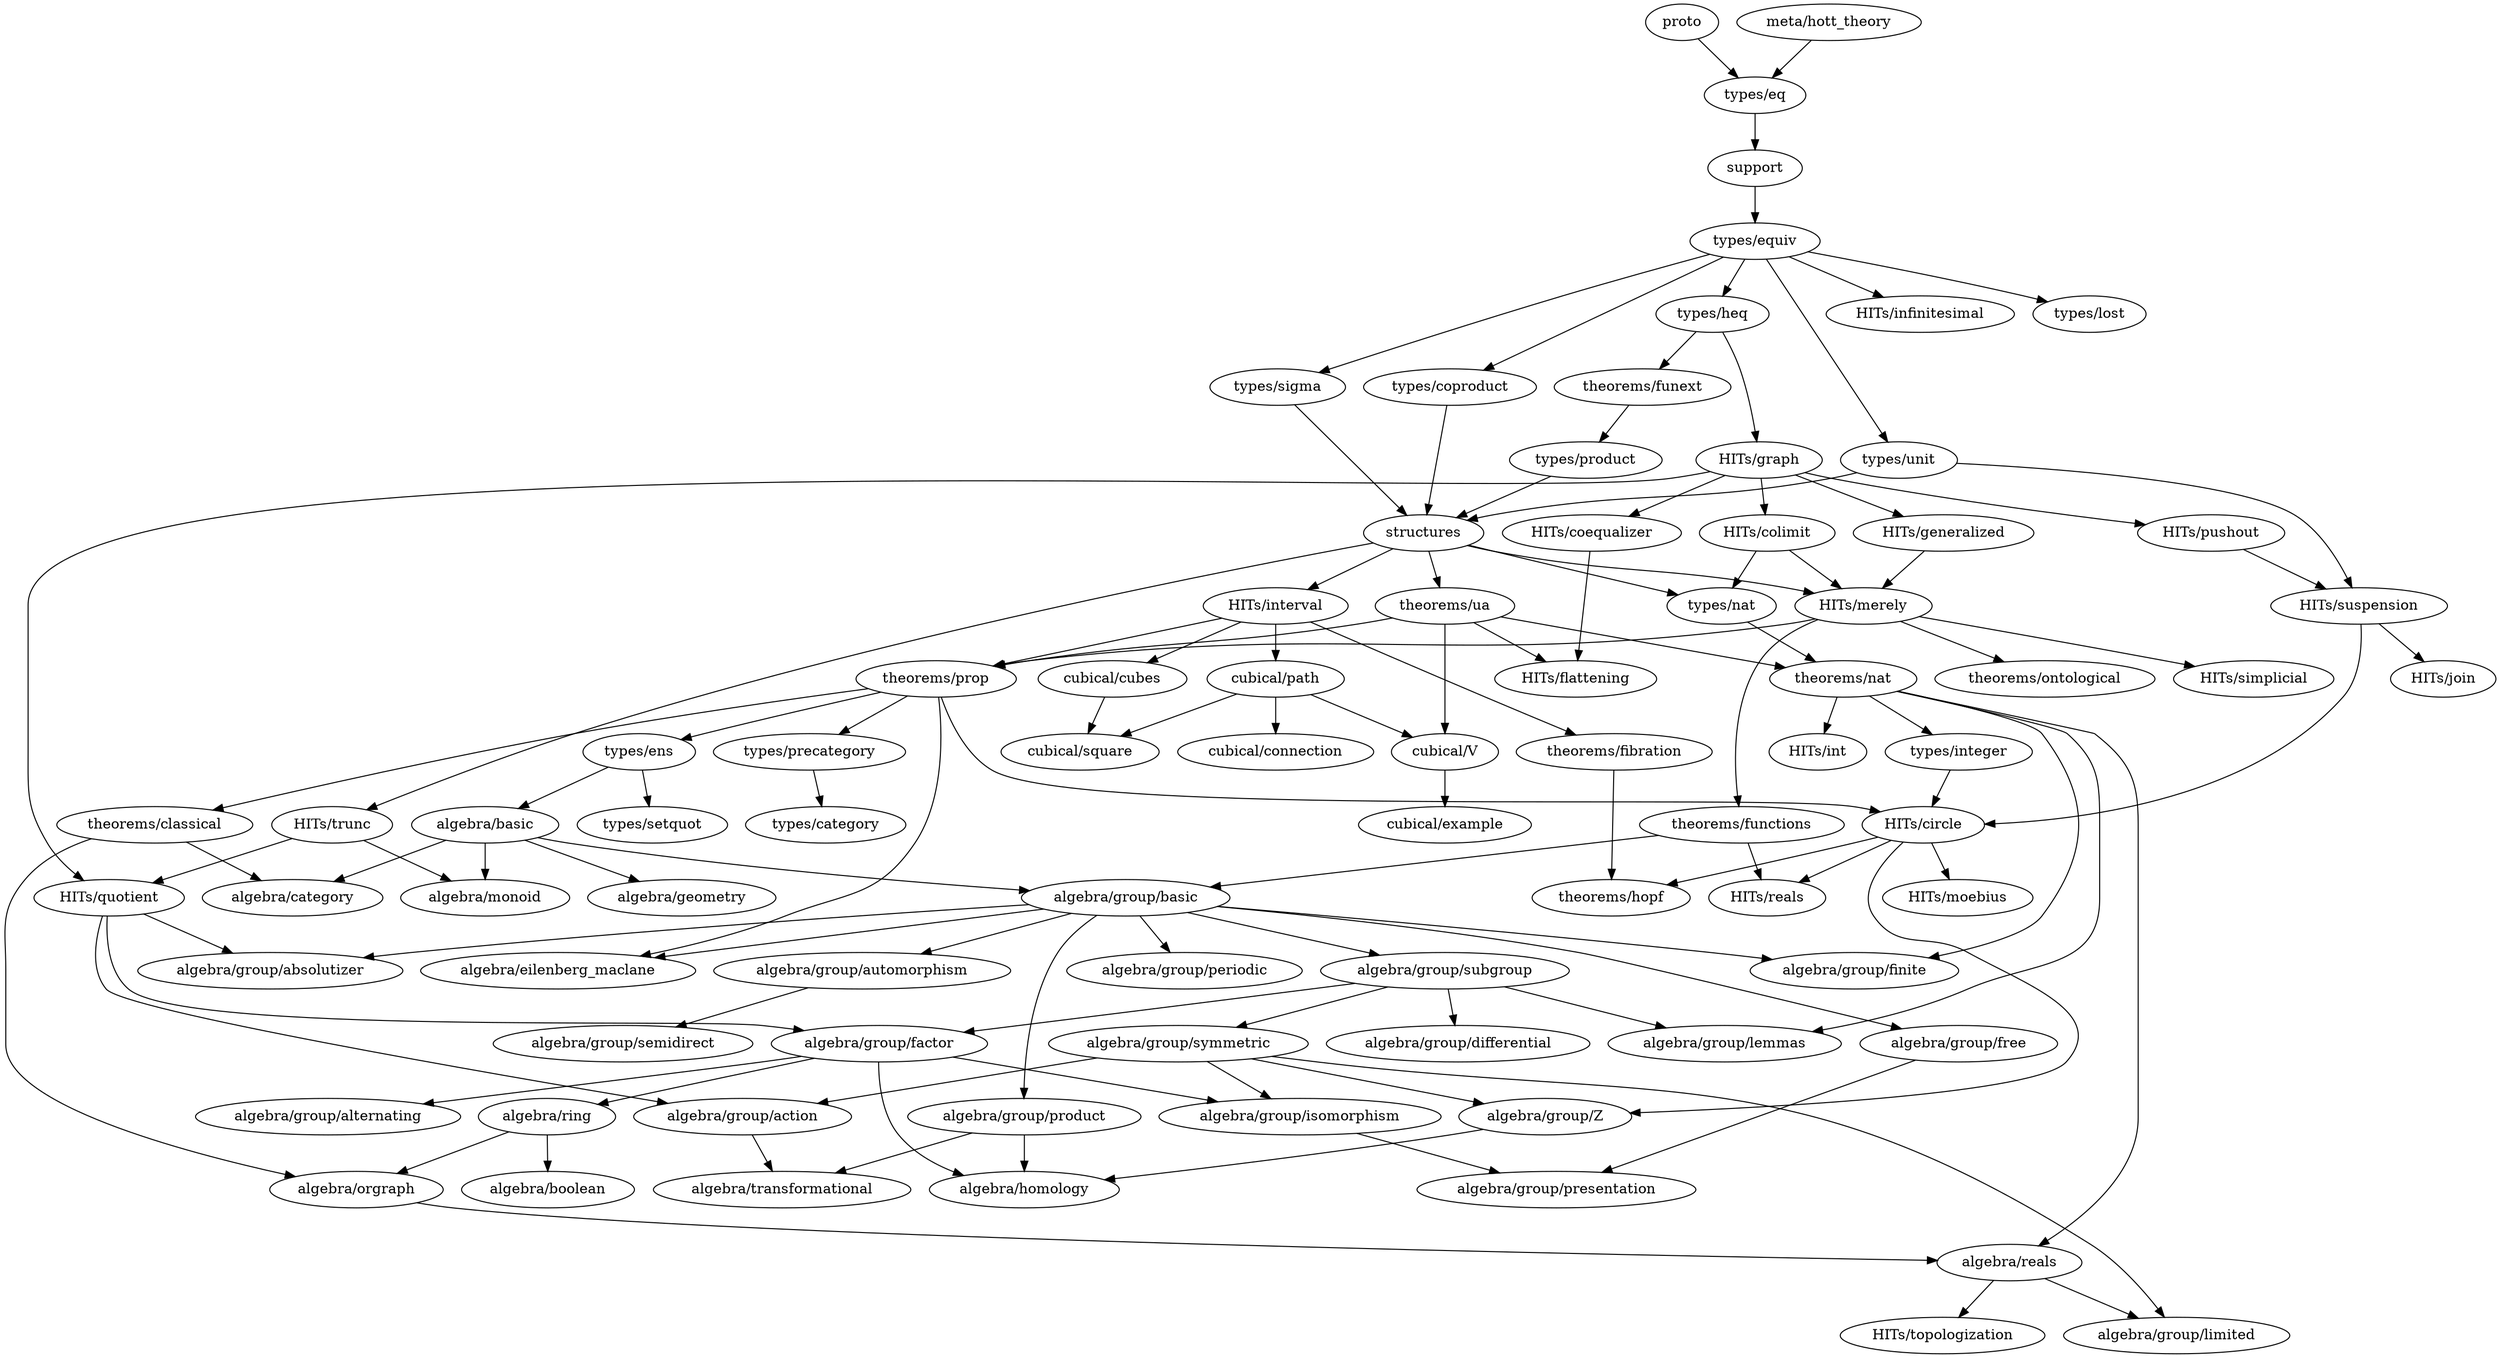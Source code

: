 digraph dependency_map {
  proto -> "types/eq"
  "meta/hott_theory" -> "types/eq"
  support -> "types/equiv"
  structures -> {
    "HITs/interval",
    "HITs/merely",
    "HITs/trunc",
    "types/nat",
    "theorems/ua"
  }

  subgraph algebra {
    "algebra/basic" -> {
      "algebra/category",
      "algebra/monoid",
      "algebra/geometry",
      "algebra/group/basic"
    }
    "algebra/boolean"
    "algebra/category"
    "algebra/eilenberg_maclane"
    "algebra/geometry"
    "algebra/homology"
    "algebra/monoid"
    "algebra/orgraph" -> { "algebra/reals" }
    "algebra/reals" -> { "algebra/group/limited", "HITs/topologization" }
    "algebra/ring" -> { "algebra/boolean", "algebra/orgraph" }
    "algebra/transformational"

  }

  subgraph "algebra/group" {
    "algebra/group/absolutizer"
    "algebra/group/action" -> "algebra/transformational"
    "algebra/group/alternating"
    "algebra/group/automorphism" -> "algebra/group/semidirect"
    "algebra/group/basic" -> {
      "algebra/eilenberg_maclane",
      "algebra/group/finite",
      "algebra/group/absolutizer",
      "algebra/group/automorphism",
      "algebra/group/free",
      "algebra/group/periodic",
      "algebra/group/product",
      "algebra/group/subgroup"
    }
    "algebra/group/differential"
    "algebra/group/factor" -> {
      "algebra/homology",
      "algebra/ring",
      "algebra/group/alternating",
      "algebra/group/isomorphism"
    }
    "algebra/group/finite"
    "algebra/group/free" -> "algebra/group/presentation"
    "algebra/group/isomorphism" -> "algebra/group/presentation"
    "algebra/group/lemmas"
    "algebra/group/limited"
    "algebra/group/periodic"
    "algebra/group/presentation"
    "algebra/group/product" -> { "algebra/homology", "algebra/transformational" }
    "algebra/group/semidirect"
    "algebra/group/subgroup" -> {
      "algebra/group/differential",
      "algebra/group/factor",
      "algebra/group/lemmas",
      "algebra/group/symmetric"
    }
    "algebra/group/symmetric" -> {
      "algebra/group/limited",
      "algebra/group/Z",
      "algebra/group/action",
      "algebra/group/isomorphism"
    }
    "algebra/group/Z" -> { "algebra/homology" }
  }

  subgraph types {
    "types/category"
    "types/coproduct" -> { structures }
    "types/eq" -> { support }
    "types/ens" -> { "algebra/basic", "types/setquot" }
    "types/equiv" -> {
      "types/heq",
      "HITs/infinitesimal",
      "types/coproduct",
      "types/lost",
      "types/unit",
      "types/sigma"
    }
    "types/heq" -> {
      "HITs/graph", "theorems/funext"
    }
    "types/integer" -> "HITs/circle"
    "types/lost"
    "types/nat" -> { "theorems/nat" }
    "types/precategory" -> { "types/category" }
    "types/product" -> { structures }
    "types/setquot"
    "types/sigma" -> { structures }
    "types/unit" -> { structures, "HITs/suspension" }
  }

  subgraph HITs {
    "HITs/circle" -> {
      "algebra/group/Z",
      "theorems/hopf",
      "HITs/moebius",
      "HITs/reals"
    }
    "HITs/coequalizer" -> { "HITs/flattening" }
    "HITs/colimit" -> { "HITs/merely", "types/nat" }
    "HITs/flattening"
    "HITs/generalized" -> "HITs/merely"
    "HITs/graph" -> {
      "HITs/coequalizer",
      "HITs/colimit",
      "HITs/generalized",
      "HITs/pushout",
      "HITs/quotient"
    }
    "HITs/infinitesimal"
    "HITs/interval" -> {
      "cubical/cubes",
      "cubical/path",
      "theorems/prop",
      "theorems/fibration"
    }
    "HITs/join"
    "HITs/merely" -> {
      "theorems/ontological",
      "theorems/prop",
      "HITs/simplicial",
      "theorems/functions"
    }
    "HITs/moebius"
    "HITs/pushout" -> {
      "HITs/suspension"
    }
    "HITs/quotient" -> {
      "algebra/group/absolutizer",
      "algebra/group/action",
      "algebra/group/factor"
    }
    "HITs/reals"
    "HITs/simplicial"
    "HITs/suspension" -> { "HITs/circle", "HITs/join" }
    "HITs/topologization"
    "HITs/trunc" -> { "algebra/monoid", "HITs/quotient" }
  }

  subgraph cubical {
    "cubical/connection"
    "cubical/cubes" -> "cubical/square"
    "cubical/example"
    "cubical/path" -> {
      "cubical/square",
      "cubical/V",
      "cubical/connection"
    }
    "cubical/square"
    "cubical/V" -> { "cubical/example" }
  }

  subgraph theorems {
    "theorems/classical" -> { "algebra/category", "algebra/orgraph" }
    "theorems/fibration" -> { "theorems/hopf" }
    "theorems/functions" -> { "HITs/reals", "algebra/group/basic" }
    "theorems/funext" -> { "types/product" }
    "theorems/hopf"
    "theorems/ontological"
    "theorems/nat" -> {
      "algebra/group/finite",
      "algebra/reals",
      "HITs/int",
      "types/integer",
      "algebra/group/lemmas"
    }
    "theorems/prop" -> {
      "algebra/eilenberg_maclane",
      "HITs/circle",
      "types/ens",
      "types/precategory",
      "theorems/classical"
    }
    "theorems/ua" -> {
      "HITs/flattening",
      "theorems/nat",
      "theorems/prop",
      "cubical/V"
    }
  }
}